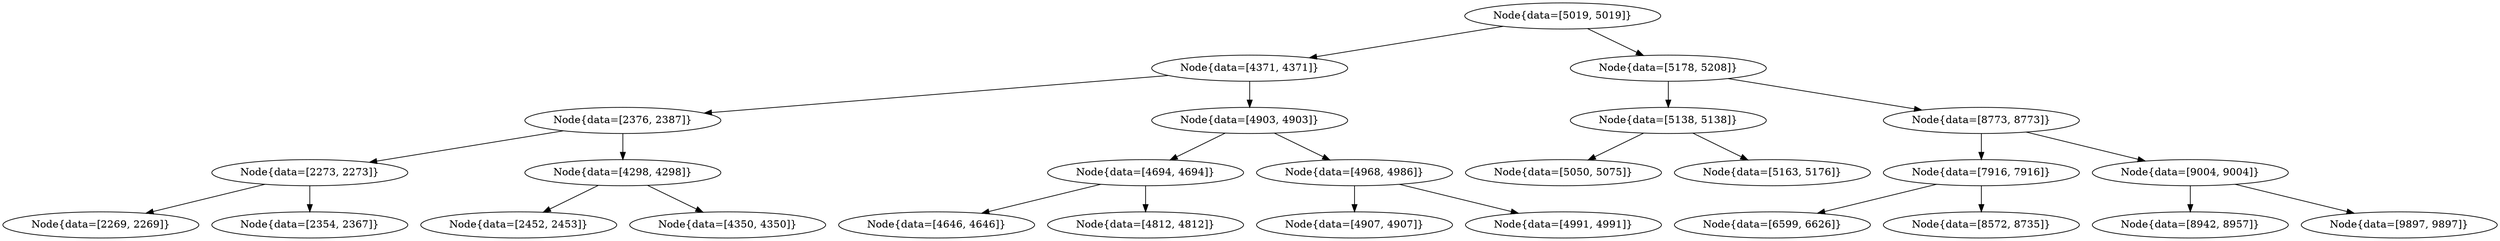 digraph G{
1302227152 [label="Node{data=[5019, 5019]}"]
1302227152 -> 1122606666
1122606666 [label="Node{data=[4371, 4371]}"]
1122606666 -> 350068407
350068407 [label="Node{data=[2376, 2387]}"]
350068407 -> 1390869998
1390869998 [label="Node{data=[2273, 2273]}"]
1390869998 -> 1820383114
1820383114 [label="Node{data=[2269, 2269]}"]
1390869998 -> 1645547422
1645547422 [label="Node{data=[2354, 2367]}"]
350068407 -> 440737101
440737101 [label="Node{data=[4298, 4298]}"]
440737101 -> 2141817446
2141817446 [label="Node{data=[2452, 2453]}"]
440737101 -> 369049246
369049246 [label="Node{data=[4350, 4350]}"]
1122606666 -> 1608297024
1608297024 [label="Node{data=[4903, 4903]}"]
1608297024 -> 1841396611
1841396611 [label="Node{data=[4694, 4694]}"]
1841396611 -> 1577592551
1577592551 [label="Node{data=[4646, 4646]}"]
1841396611 -> 854587510
854587510 [label="Node{data=[4812, 4812]}"]
1608297024 -> 148626113
148626113 [label="Node{data=[4968, 4986]}"]
148626113 -> 1847637306
1847637306 [label="Node{data=[4907, 4907]}"]
148626113 -> 1904253191
1904253191 [label="Node{data=[4991, 4991]}"]
1302227152 -> 1021436681
1021436681 [label="Node{data=[5178, 5208]}"]
1021436681 -> 1790585734
1790585734 [label="Node{data=[5138, 5138]}"]
1790585734 -> 22600334
22600334 [label="Node{data=[5050, 5075]}"]
1790585734 -> 1961173763
1961173763 [label="Node{data=[5163, 5176]}"]
1021436681 -> 1202683709
1202683709 [label="Node{data=[8773, 8773]}"]
1202683709 -> 2087885397
2087885397 [label="Node{data=[7916, 7916]}"]
2087885397 -> 1002021887
1002021887 [label="Node{data=[6599, 6626]}"]
2087885397 -> 1712943792
1712943792 [label="Node{data=[8572, 8735]}"]
1202683709 -> 1525919705
1525919705 [label="Node{data=[9004, 9004]}"]
1525919705 -> 842741472
842741472 [label="Node{data=[8942, 8957]}"]
1525919705 -> 1156304131
1156304131 [label="Node{data=[9897, 9897]}"]
}